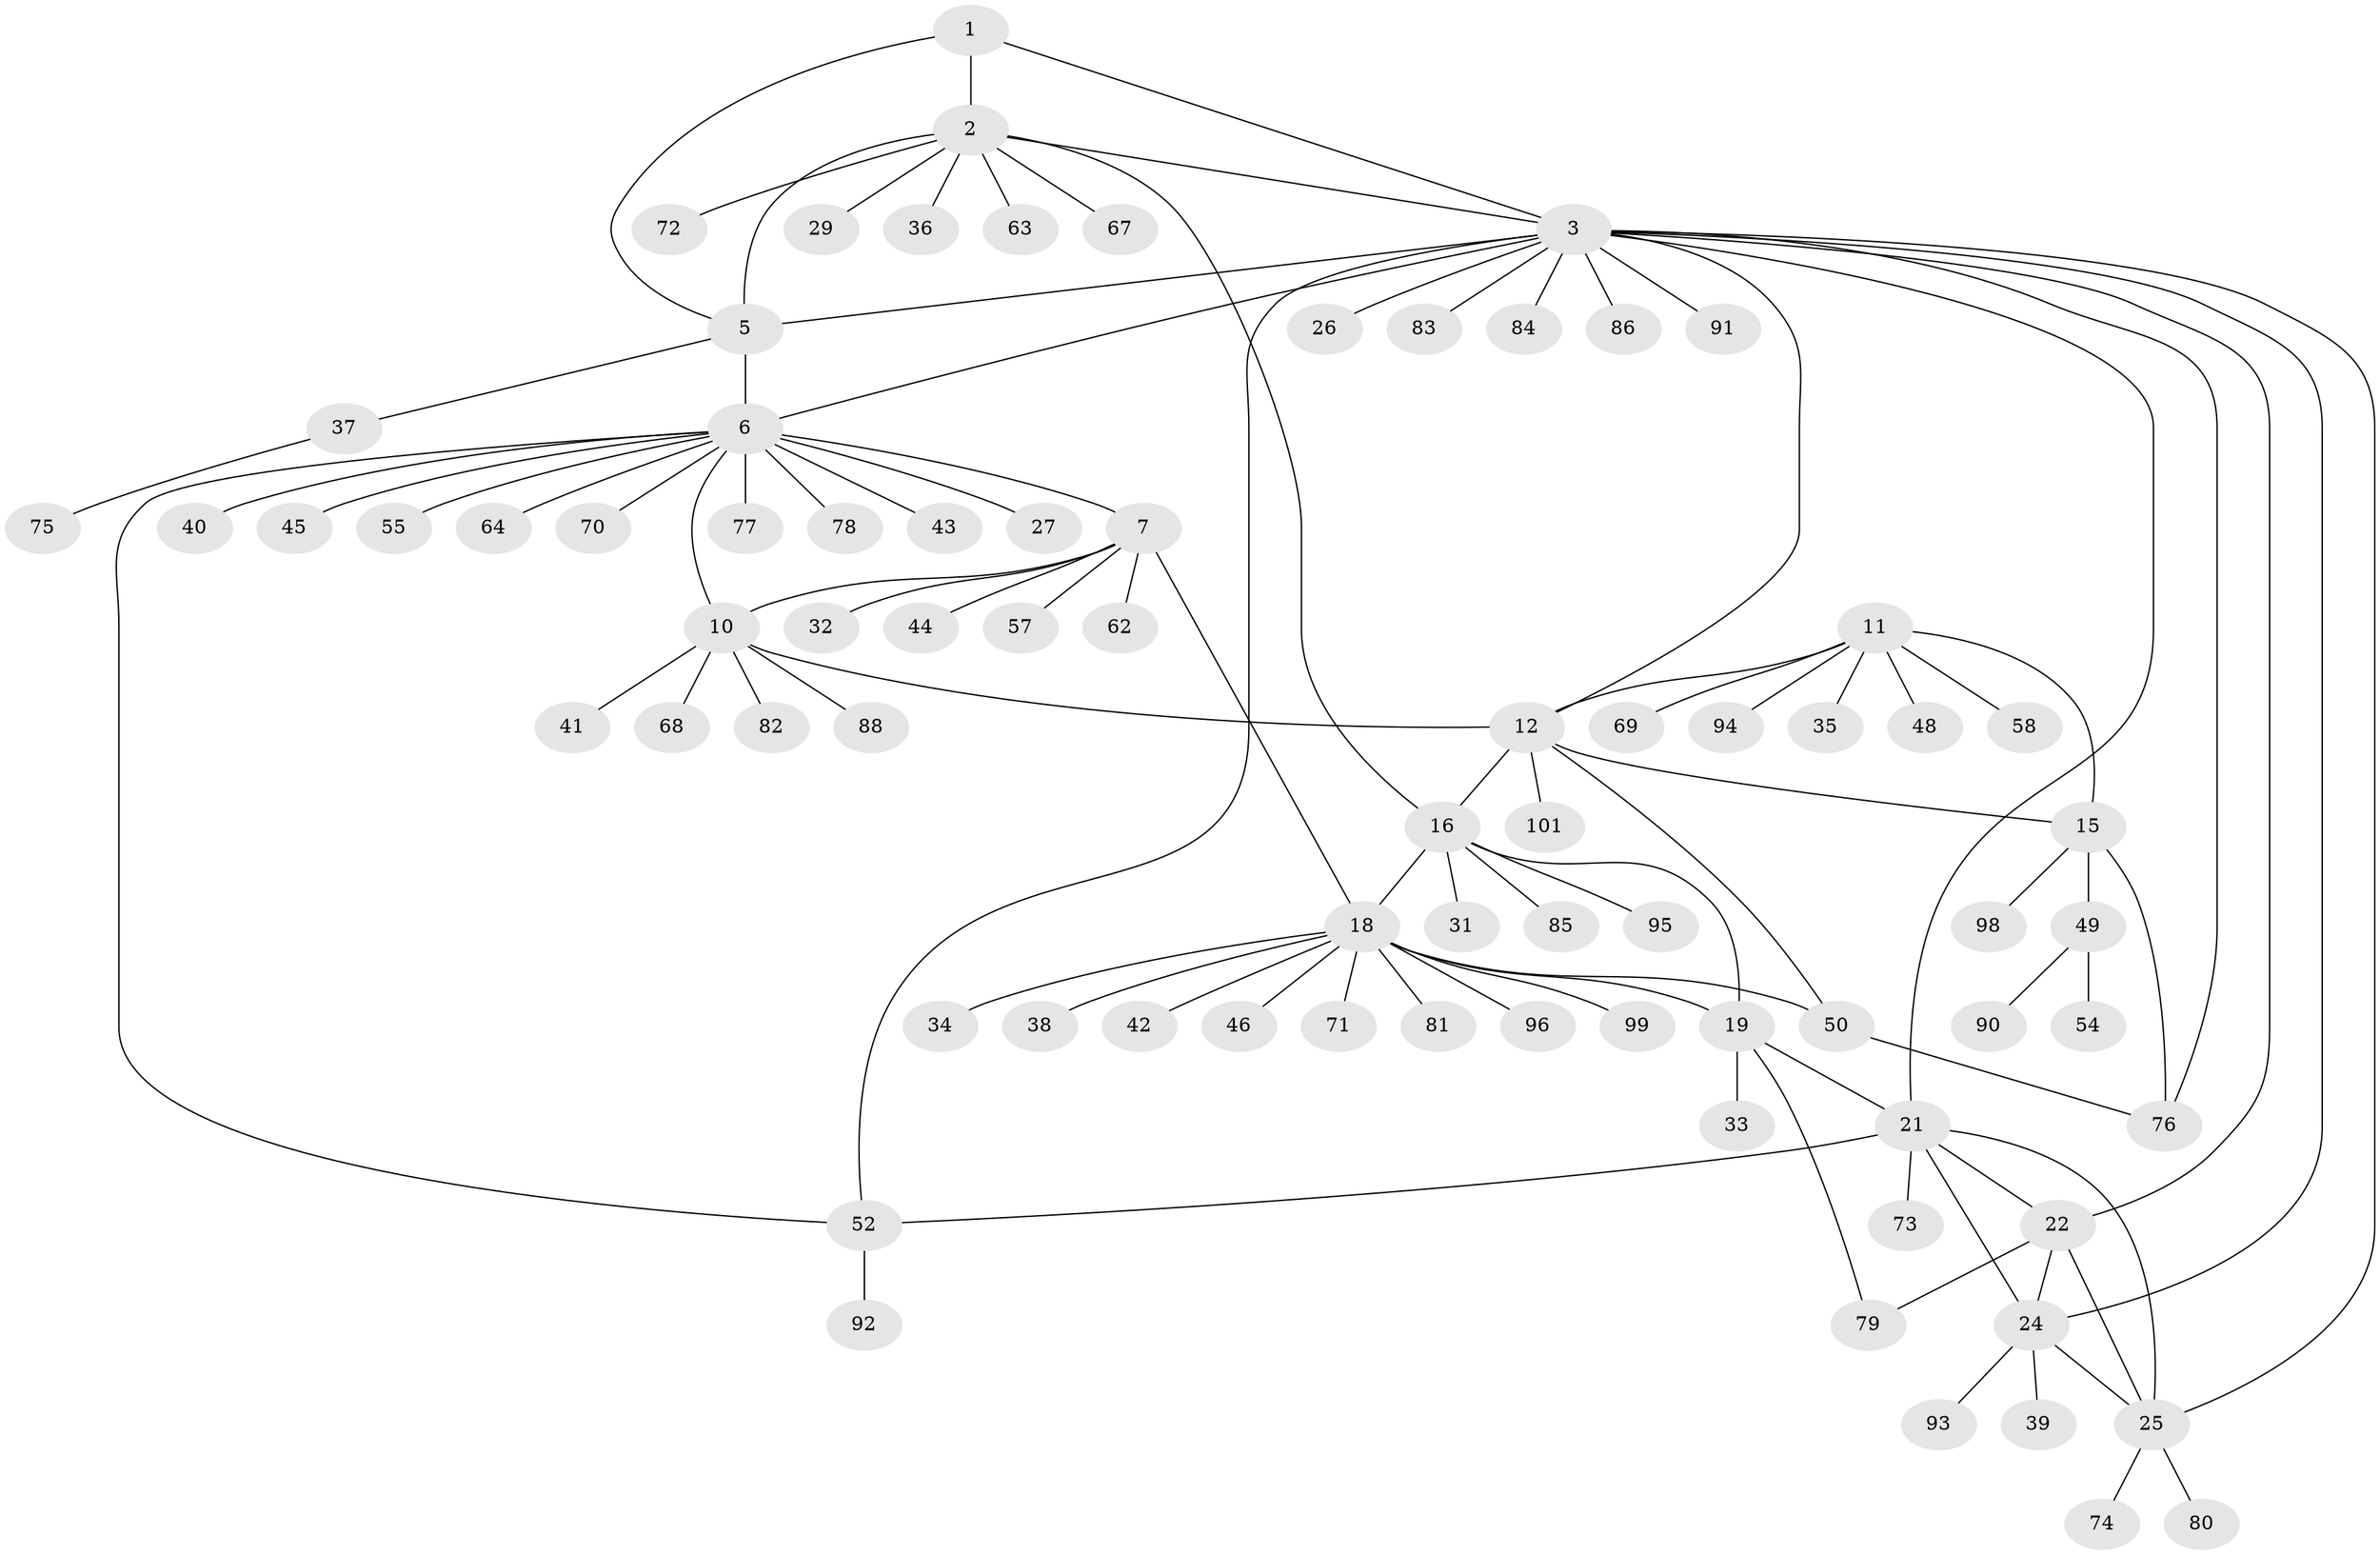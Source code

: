 // Generated by graph-tools (version 1.1) at 2025/24/03/03/25 07:24:10]
// undirected, 78 vertices, 100 edges
graph export_dot {
graph [start="1"]
  node [color=gray90,style=filled];
  1 [super="+100"];
  2 [super="+4"];
  3 [super="+23"];
  5 [super="+59"];
  6 [super="+8"];
  7 [super="+9"];
  10 [super="+47"];
  11 [super="+13"];
  12 [super="+14"];
  15 [super="+28"];
  16 [super="+17"];
  18 [super="+20"];
  19 [super="+30"];
  21 [super="+56"];
  22;
  24 [super="+51"];
  25 [super="+61"];
  26;
  27;
  29;
  31;
  32;
  33;
  34;
  35;
  36;
  37 [super="+60"];
  38 [super="+97"];
  39 [super="+53"];
  40;
  41;
  42 [super="+87"];
  43;
  44;
  45;
  46;
  48 [super="+66"];
  49;
  50;
  52 [super="+65"];
  54;
  55;
  57;
  58;
  62;
  63;
  64;
  67;
  68;
  69;
  70;
  71;
  72;
  73;
  74;
  75;
  76 [super="+89"];
  77;
  78;
  79;
  80;
  81;
  82;
  83;
  84;
  85;
  86;
  88;
  90;
  91;
  92;
  93;
  94;
  95;
  96;
  98;
  99;
  101;
  1 -- 2 [weight=2];
  1 -- 3;
  1 -- 5;
  2 -- 3 [weight=2];
  2 -- 5 [weight=2];
  2 -- 29;
  2 -- 36;
  2 -- 72;
  2 -- 67;
  2 -- 63;
  2 -- 16;
  3 -- 5;
  3 -- 26;
  3 -- 84;
  3 -- 86;
  3 -- 91;
  3 -- 12 [weight=2];
  3 -- 76;
  3 -- 83;
  3 -- 21;
  3 -- 22;
  3 -- 24;
  3 -- 25;
  3 -- 6;
  3 -- 52;
  5 -- 37;
  5 -- 6;
  6 -- 7 [weight=4];
  6 -- 10 [weight=2];
  6 -- 27;
  6 -- 40;
  6 -- 43;
  6 -- 52;
  6 -- 70;
  6 -- 77;
  6 -- 64;
  6 -- 45;
  6 -- 78;
  6 -- 55;
  7 -- 10 [weight=2];
  7 -- 44;
  7 -- 57;
  7 -- 62;
  7 -- 18;
  7 -- 32;
  10 -- 12;
  10 -- 41;
  10 -- 68;
  10 -- 82;
  10 -- 88;
  11 -- 12 [weight=4];
  11 -- 15 [weight=2];
  11 -- 69;
  11 -- 94;
  11 -- 48;
  11 -- 35;
  11 -- 58;
  12 -- 15 [weight=2];
  12 -- 50;
  12 -- 101;
  12 -- 16;
  15 -- 49;
  15 -- 98;
  15 -- 76;
  16 -- 18 [weight=4];
  16 -- 19 [weight=2];
  16 -- 85;
  16 -- 31;
  16 -- 95;
  18 -- 19 [weight=2];
  18 -- 34;
  18 -- 42;
  18 -- 46;
  18 -- 50;
  18 -- 71;
  18 -- 96;
  18 -- 99;
  18 -- 81;
  18 -- 38;
  19 -- 21;
  19 -- 79;
  19 -- 33;
  21 -- 22;
  21 -- 24;
  21 -- 25;
  21 -- 52;
  21 -- 73;
  22 -- 24;
  22 -- 25;
  22 -- 79;
  24 -- 25;
  24 -- 39;
  24 -- 93;
  25 -- 74;
  25 -- 80;
  37 -- 75;
  49 -- 54;
  49 -- 90;
  50 -- 76;
  52 -- 92;
}
